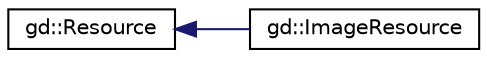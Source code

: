 digraph "Graphical Class Hierarchy"
{
  edge [fontname="Helvetica",fontsize="10",labelfontname="Helvetica",labelfontsize="10"];
  node [fontname="Helvetica",fontsize="10",shape=record];
  rankdir="LR";
  Node1 [label="gd::Resource",height=0.2,width=0.4,color="black", fillcolor="white", style="filled",URL="$classgd_1_1_resource.html",tooltip="Base class to describe a resource used by a game. "];
  Node1 -> Node2 [dir="back",color="midnightblue",fontsize="10",style="solid",fontname="Helvetica"];
  Node2 [label="gd::ImageResource",height=0.2,width=0.4,color="black", fillcolor="white", style="filled",URL="$classgd_1_1_image_resource.html",tooltip="Describe an image/texture used by a project. "];
}
